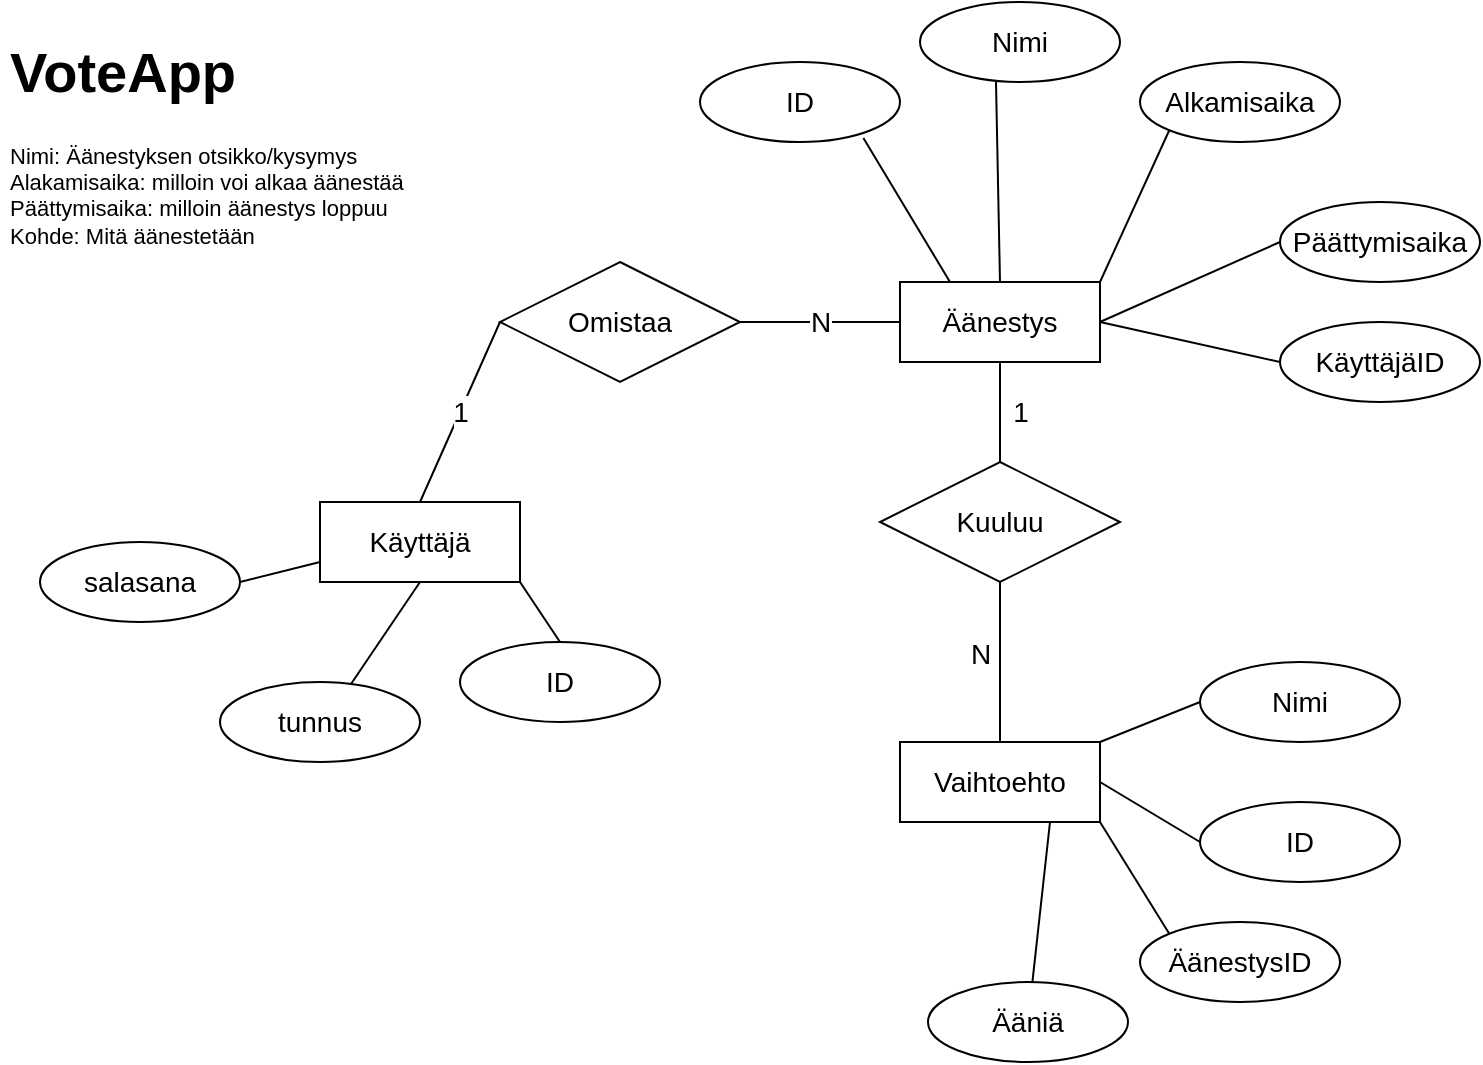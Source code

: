 <mxfile version="13.10.2" type="device"><diagram id="QjJ-oTkgt69zkW7fGOqC" name="Page-1"><mxGraphModel dx="1422" dy="738" grid="1" gridSize="10" guides="1" tooltips="1" connect="1" arrows="1" fold="1" page="1" pageScale="1" pageWidth="827" pageHeight="1169" math="0" shadow="0"><root><mxCell id="0"/><mxCell id="1" parent="0"/><mxCell id="6Wv2fJGCumR8L-NIXc7f-1" style="edgeStyle=none;rounded=0;orthogonalLoop=1;jettySize=auto;html=1;exitX=0.5;exitY=0;exitDx=0;exitDy=0;entryX=0.38;entryY=1;entryDx=0;entryDy=0;entryPerimeter=0;endArrow=none;endFill=0;fontSize=14;" edge="1" parent="1" source="6Wv2fJGCumR8L-NIXc7f-7" target="6Wv2fJGCumR8L-NIXc7f-8"><mxGeometry relative="1" as="geometry"/></mxCell><mxCell id="6Wv2fJGCumR8L-NIXc7f-2" style="edgeStyle=none;rounded=0;orthogonalLoop=1;jettySize=auto;html=1;exitX=1;exitY=0;exitDx=0;exitDy=0;entryX=0;entryY=1;entryDx=0;entryDy=0;endArrow=none;endFill=0;fontSize=14;" edge="1" parent="1" source="6Wv2fJGCumR8L-NIXc7f-7" target="6Wv2fJGCumR8L-NIXc7f-9"><mxGeometry relative="1" as="geometry"/></mxCell><mxCell id="6Wv2fJGCumR8L-NIXc7f-3" style="edgeStyle=none;rounded=0;orthogonalLoop=1;jettySize=auto;html=1;exitX=1;exitY=0.5;exitDx=0;exitDy=0;entryX=0;entryY=0.5;entryDx=0;entryDy=0;endArrow=none;endFill=0;fontSize=14;" edge="1" parent="1" source="6Wv2fJGCumR8L-NIXc7f-7" target="6Wv2fJGCumR8L-NIXc7f-10"><mxGeometry relative="1" as="geometry"/></mxCell><mxCell id="6Wv2fJGCumR8L-NIXc7f-4" value="1" style="edgeStyle=none;rounded=0;orthogonalLoop=1;jettySize=auto;html=1;exitX=0.5;exitY=1;exitDx=0;exitDy=0;entryX=0.5;entryY=0;entryDx=0;entryDy=0;endArrow=none;endFill=0;fontSize=14;" edge="1" parent="1" source="6Wv2fJGCumR8L-NIXc7f-7" target="6Wv2fJGCumR8L-NIXc7f-18"><mxGeometry y="10" relative="1" as="geometry"><mxPoint as="offset"/></mxGeometry></mxCell><mxCell id="6Wv2fJGCumR8L-NIXc7f-5" style="edgeStyle=none;rounded=0;orthogonalLoop=1;jettySize=auto;html=1;exitX=0.25;exitY=0;exitDx=0;exitDy=0;entryX=0.817;entryY=0.95;entryDx=0;entryDy=0;entryPerimeter=0;endArrow=none;endFill=0;fontSize=14;" edge="1" parent="1" source="6Wv2fJGCumR8L-NIXc7f-7" target="6Wv2fJGCumR8L-NIXc7f-19"><mxGeometry relative="1" as="geometry"/></mxCell><mxCell id="6Wv2fJGCumR8L-NIXc7f-6" style="edgeStyle=none;rounded=0;orthogonalLoop=1;jettySize=auto;html=1;exitX=1;exitY=0.5;exitDx=0;exitDy=0;entryX=0;entryY=0.5;entryDx=0;entryDy=0;endArrow=none;endFill=0;fontSize=14;" edge="1" parent="1" source="6Wv2fJGCumR8L-NIXc7f-7" target="6Wv2fJGCumR8L-NIXc7f-34"><mxGeometry relative="1" as="geometry"/></mxCell><mxCell id="6Wv2fJGCumR8L-NIXc7f-7" value="Äänestys" style="whiteSpace=wrap;html=1;align=center;fontSize=14;" vertex="1" parent="1"><mxGeometry x="470" y="170" width="100" height="40" as="geometry"/></mxCell><mxCell id="6Wv2fJGCumR8L-NIXc7f-8" value="Nimi" style="ellipse;whiteSpace=wrap;html=1;align=center;fontSize=14;" vertex="1" parent="1"><mxGeometry x="480" y="30" width="100" height="40" as="geometry"/></mxCell><mxCell id="6Wv2fJGCumR8L-NIXc7f-9" value="Alkamisaika" style="ellipse;whiteSpace=wrap;html=1;align=center;fontSize=14;" vertex="1" parent="1"><mxGeometry x="590" y="60" width="100" height="40" as="geometry"/></mxCell><mxCell id="6Wv2fJGCumR8L-NIXc7f-10" value="Päättymisaika" style="ellipse;whiteSpace=wrap;html=1;align=center;fontSize=14;" vertex="1" parent="1"><mxGeometry x="660" y="130" width="100" height="40" as="geometry"/></mxCell><mxCell id="6Wv2fJGCumR8L-NIXc7f-11" value="&lt;h1&gt;VoteApp&lt;/h1&gt;&lt;p style=&quot;font-size: 11px&quot;&gt;Nimi: Äänestyksen otsikko/kysymys&lt;br&gt;Alakamisaika: milloin voi alkaa äänestää&lt;br&gt;Päättymisaika: milloin äänestys loppuu&lt;br&gt;Kohde: Mitä äänestetään&lt;/p&gt;" style="text;html=1;strokeColor=none;fillColor=none;spacing=5;spacingTop=-20;whiteSpace=wrap;overflow=hidden;rounded=0;fontSize=14;" vertex="1" parent="1"><mxGeometry x="20" y="40" width="250" height="120" as="geometry"/></mxCell><mxCell id="6Wv2fJGCumR8L-NIXc7f-12" style="edgeStyle=none;rounded=0;orthogonalLoop=1;jettySize=auto;html=1;exitX=1;exitY=0;exitDx=0;exitDy=0;entryX=0;entryY=0.5;entryDx=0;entryDy=0;endArrow=none;endFill=0;fontSize=14;" edge="1" parent="1" source="6Wv2fJGCumR8L-NIXc7f-15" target="6Wv2fJGCumR8L-NIXc7f-16"><mxGeometry relative="1" as="geometry"/></mxCell><mxCell id="6Wv2fJGCumR8L-NIXc7f-13" style="edgeStyle=none;rounded=0;orthogonalLoop=1;jettySize=auto;html=1;exitX=1;exitY=0.5;exitDx=0;exitDy=0;entryX=0;entryY=0.5;entryDx=0;entryDy=0;endArrow=none;endFill=0;fontSize=14;" edge="1" parent="1" source="6Wv2fJGCumR8L-NIXc7f-15" target="6Wv2fJGCumR8L-NIXc7f-20"><mxGeometry relative="1" as="geometry"/></mxCell><mxCell id="6Wv2fJGCumR8L-NIXc7f-14" style="edgeStyle=none;rounded=0;orthogonalLoop=1;jettySize=auto;html=1;exitX=0.75;exitY=1;exitDx=0;exitDy=0;endArrow=none;endFill=0;fontSize=14;" edge="1" parent="1" source="6Wv2fJGCumR8L-NIXc7f-15" target="6Wv2fJGCumR8L-NIXc7f-23"><mxGeometry relative="1" as="geometry"/></mxCell><mxCell id="6Wv2fJGCumR8L-NIXc7f-15" value="Vaihtoehto" style="whiteSpace=wrap;html=1;align=center;fontSize=14;" vertex="1" parent="1"><mxGeometry x="470" y="400" width="100" height="40" as="geometry"/></mxCell><mxCell id="6Wv2fJGCumR8L-NIXc7f-16" value="Nimi" style="ellipse;whiteSpace=wrap;html=1;align=center;fontSize=14;" vertex="1" parent="1"><mxGeometry x="620" y="360" width="100" height="40" as="geometry"/></mxCell><mxCell id="6Wv2fJGCumR8L-NIXc7f-17" value="N" style="edgeStyle=none;rounded=0;orthogonalLoop=1;jettySize=auto;html=1;exitX=0.5;exitY=1;exitDx=0;exitDy=0;endArrow=none;endFill=0;fontSize=14;" edge="1" parent="1" source="6Wv2fJGCumR8L-NIXc7f-18" target="6Wv2fJGCumR8L-NIXc7f-15"><mxGeometry x="-0.111" y="-10" relative="1" as="geometry"><mxPoint x="510" y="380" as="sourcePoint"/><mxPoint as="offset"/></mxGeometry></mxCell><mxCell id="6Wv2fJGCumR8L-NIXc7f-18" value="Kuuluu" style="shape=rhombus;perimeter=rhombusPerimeter;whiteSpace=wrap;html=1;align=center;fontSize=14;" vertex="1" parent="1"><mxGeometry x="460" y="260" width="120" height="60" as="geometry"/></mxCell><mxCell id="6Wv2fJGCumR8L-NIXc7f-19" value="ID" style="ellipse;whiteSpace=wrap;html=1;align=center;fontSize=14;" vertex="1" parent="1"><mxGeometry x="370" y="60" width="100" height="40" as="geometry"/></mxCell><mxCell id="6Wv2fJGCumR8L-NIXc7f-20" value="ID" style="ellipse;whiteSpace=wrap;html=1;align=center;fontSize=14;" vertex="1" parent="1"><mxGeometry x="620" y="430" width="100" height="40" as="geometry"/></mxCell><mxCell id="6Wv2fJGCumR8L-NIXc7f-21" style="edgeStyle=none;rounded=0;orthogonalLoop=1;jettySize=auto;html=1;exitX=0;exitY=0;exitDx=0;exitDy=0;entryX=1;entryY=1;entryDx=0;entryDy=0;endArrow=none;endFill=0;fontSize=14;" edge="1" parent="1" source="6Wv2fJGCumR8L-NIXc7f-22" target="6Wv2fJGCumR8L-NIXc7f-15"><mxGeometry relative="1" as="geometry"/></mxCell><mxCell id="6Wv2fJGCumR8L-NIXc7f-22" value="ÄänestysID" style="ellipse;whiteSpace=wrap;html=1;align=center;fontSize=14;" vertex="1" parent="1"><mxGeometry x="590" y="490" width="100" height="40" as="geometry"/></mxCell><mxCell id="6Wv2fJGCumR8L-NIXc7f-23" value="Ääniä" style="ellipse;whiteSpace=wrap;html=1;align=center;fontSize=14;" vertex="1" parent="1"><mxGeometry x="484" y="520" width="100" height="40" as="geometry"/></mxCell><mxCell id="6Wv2fJGCumR8L-NIXc7f-24" style="edgeStyle=none;rounded=0;orthogonalLoop=1;jettySize=auto;html=1;exitX=1;exitY=1;exitDx=0;exitDy=0;entryX=0.5;entryY=0;entryDx=0;entryDy=0;endArrow=none;endFill=0;fontSize=14;" edge="1" parent="1" source="6Wv2fJGCumR8L-NIXc7f-27" target="6Wv2fJGCumR8L-NIXc7f-31"><mxGeometry relative="1" as="geometry"/></mxCell><mxCell id="6Wv2fJGCumR8L-NIXc7f-25" style="edgeStyle=none;rounded=0;orthogonalLoop=1;jettySize=auto;html=1;exitX=0.5;exitY=1;exitDx=0;exitDy=0;entryX=0.655;entryY=0.025;entryDx=0;entryDy=0;entryPerimeter=0;endArrow=none;endFill=0;fontSize=14;" edge="1" parent="1" source="6Wv2fJGCumR8L-NIXc7f-27" target="6Wv2fJGCumR8L-NIXc7f-32"><mxGeometry relative="1" as="geometry"/></mxCell><mxCell id="6Wv2fJGCumR8L-NIXc7f-26" style="edgeStyle=none;rounded=0;orthogonalLoop=1;jettySize=auto;html=1;exitX=0;exitY=0.75;exitDx=0;exitDy=0;entryX=1;entryY=0.5;entryDx=0;entryDy=0;endArrow=none;endFill=0;fontSize=14;" edge="1" parent="1" source="6Wv2fJGCumR8L-NIXc7f-27" target="6Wv2fJGCumR8L-NIXc7f-33"><mxGeometry relative="1" as="geometry"/></mxCell><mxCell id="6Wv2fJGCumR8L-NIXc7f-27" value="Käyttäjä" style="whiteSpace=wrap;html=1;align=center;fontSize=14;" vertex="1" parent="1"><mxGeometry x="180" y="280" width="100" height="40" as="geometry"/></mxCell><mxCell id="6Wv2fJGCumR8L-NIXc7f-28" value="1" style="edgeStyle=none;rounded=0;orthogonalLoop=1;jettySize=auto;html=1;exitX=0;exitY=0.5;exitDx=0;exitDy=0;entryX=0.5;entryY=0;entryDx=0;entryDy=0;endArrow=none;endFill=0;fontSize=14;" edge="1" parent="1" source="6Wv2fJGCumR8L-NIXc7f-30" target="6Wv2fJGCumR8L-NIXc7f-27"><mxGeometry relative="1" as="geometry"/></mxCell><mxCell id="6Wv2fJGCumR8L-NIXc7f-29" value="N" style="edgeStyle=none;rounded=0;orthogonalLoop=1;jettySize=auto;html=1;exitX=1;exitY=0.5;exitDx=0;exitDy=0;entryX=0;entryY=0.5;entryDx=0;entryDy=0;endArrow=none;endFill=0;fontSize=14;" edge="1" parent="1" source="6Wv2fJGCumR8L-NIXc7f-30" target="6Wv2fJGCumR8L-NIXc7f-7"><mxGeometry relative="1" as="geometry"/></mxCell><mxCell id="6Wv2fJGCumR8L-NIXc7f-30" value="Omistaa" style="shape=rhombus;perimeter=rhombusPerimeter;whiteSpace=wrap;html=1;align=center;fontSize=14;" vertex="1" parent="1"><mxGeometry x="270" y="160" width="120" height="60" as="geometry"/></mxCell><mxCell id="6Wv2fJGCumR8L-NIXc7f-31" value="ID" style="ellipse;whiteSpace=wrap;html=1;align=center;fontSize=14;" vertex="1" parent="1"><mxGeometry x="250" y="350" width="100" height="40" as="geometry"/></mxCell><mxCell id="6Wv2fJGCumR8L-NIXc7f-32" value="tunnus" style="ellipse;whiteSpace=wrap;html=1;align=center;fontSize=14;" vertex="1" parent="1"><mxGeometry x="130" y="370" width="100" height="40" as="geometry"/></mxCell><mxCell id="6Wv2fJGCumR8L-NIXc7f-33" value="salasana" style="ellipse;whiteSpace=wrap;html=1;align=center;fontSize=14;" vertex="1" parent="1"><mxGeometry x="40" y="300" width="100" height="40" as="geometry"/></mxCell><mxCell id="6Wv2fJGCumR8L-NIXc7f-34" value="KäyttäjäID" style="ellipse;whiteSpace=wrap;html=1;align=center;fontSize=14;" vertex="1" parent="1"><mxGeometry x="660" y="190" width="100" height="40" as="geometry"/></mxCell></root></mxGraphModel></diagram></mxfile>